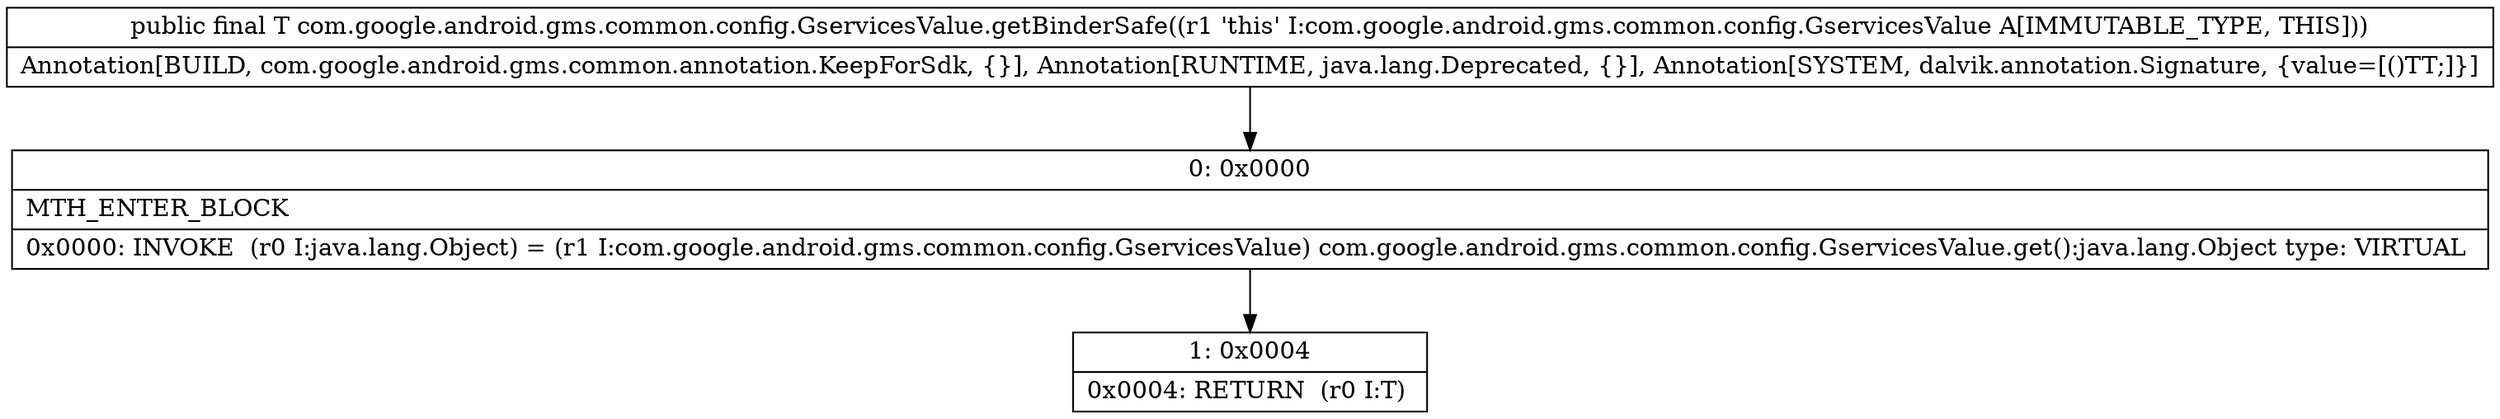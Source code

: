 digraph "CFG forcom.google.android.gms.common.config.GservicesValue.getBinderSafe()Ljava\/lang\/Object;" {
Node_0 [shape=record,label="{0\:\ 0x0000|MTH_ENTER_BLOCK\l|0x0000: INVOKE  (r0 I:java.lang.Object) = (r1 I:com.google.android.gms.common.config.GservicesValue) com.google.android.gms.common.config.GservicesValue.get():java.lang.Object type: VIRTUAL \l}"];
Node_1 [shape=record,label="{1\:\ 0x0004|0x0004: RETURN  (r0 I:T) \l}"];
MethodNode[shape=record,label="{public final T com.google.android.gms.common.config.GservicesValue.getBinderSafe((r1 'this' I:com.google.android.gms.common.config.GservicesValue A[IMMUTABLE_TYPE, THIS]))  | Annotation[BUILD, com.google.android.gms.common.annotation.KeepForSdk, \{\}], Annotation[RUNTIME, java.lang.Deprecated, \{\}], Annotation[SYSTEM, dalvik.annotation.Signature, \{value=[()TT;]\}]\l}"];
MethodNode -> Node_0;
Node_0 -> Node_1;
}

